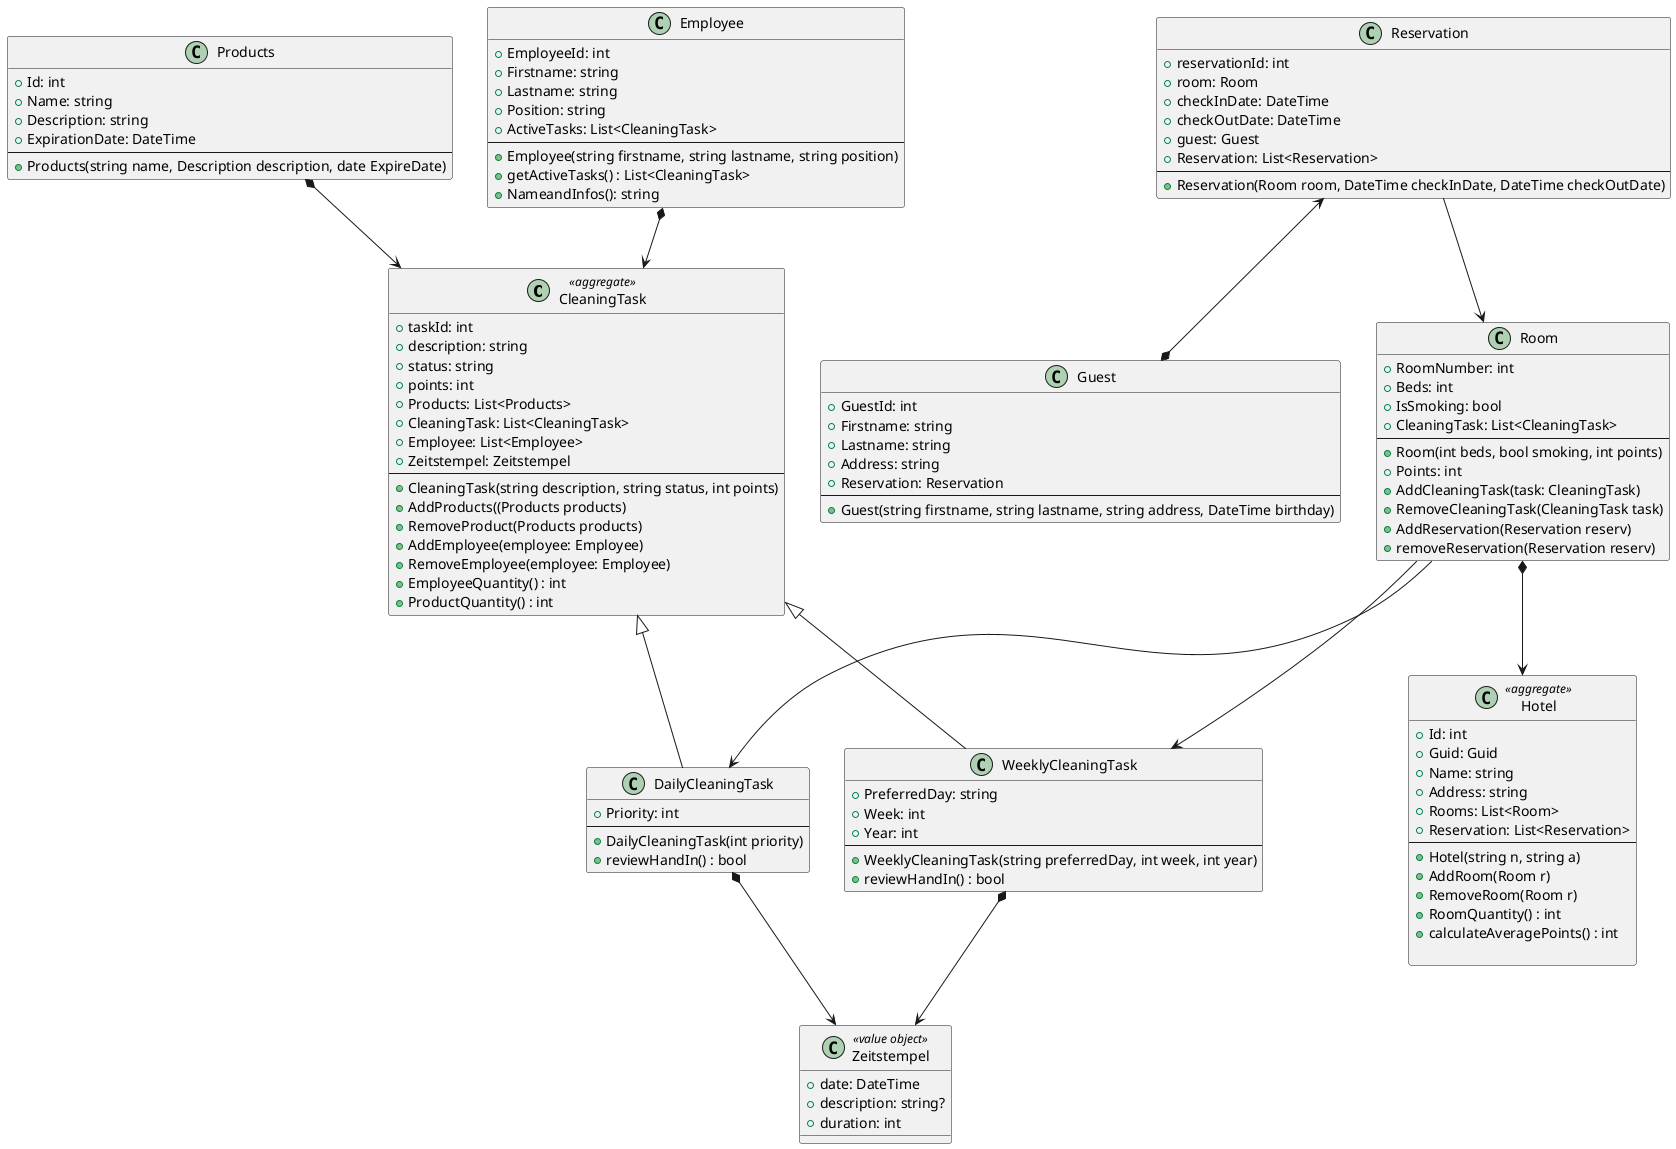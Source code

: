 @startuml

class CleaningTask <<aggregate>> {
  +taskId: int
  +description: string
  +status: string
  +points: int
  +Products: List<Products>
  +CleaningTask: List<CleaningTask>
  +Employee: List<Employee>
  +Zeitstempel: Zeitstempel
  --
  +CleaningTask(string description, string status, int points)
  +AddProducts((Products products)
  +RemoveProduct(Products products) 
  +AddEmployee(employee: Employee)
  +RemoveEmployee(employee: Employee)
  +EmployeeQuantity() : int 
  +ProductQuantity() : int
}

class DailyCleaningTask extends CleaningTask {
  +Priority: int
  --
  +DailyCleaningTask(int priority)
  +reviewHandIn() : bool
}

class WeeklyCleaningTask extends CleaningTask {
  +PreferredDay: string
  +Week: int
  +Year: int
  --
  +WeeklyCleaningTask(string preferredDay, int week, int year)
  +reviewHandIn() : bool
}

class Employee {
  +EmployeeId: int
  +Firstname: string
  +Lastname: string
  +Position: string
  +ActiveTasks: List<CleaningTask>
  --
  +Employee(string firstname, string lastname, string position)
  +getActiveTasks() : List<CleaningTask>
  +NameandInfos(): string 
}

class Zeitstempel <<value object>>{
    +date: DateTime
    +description: string?
    +duration: int
}


class Products {
  + Id: int
  + Name: string
  + Description: string
  + ExpirationDate: DateTime
  --
  + Products(string name, Description description, date ExpireDate)
}

class Room {
  +RoomNumber: int
  +Beds: int
  +IsSmoking: bool
  +CleaningTask: List<CleaningTask>
  --
  +Room(int beds, bool smoking, int points)
  +Points: int
  +AddCleaningTask(task: CleaningTask)
  +RemoveCleaningTask(CleaningTask task)
  +AddReservation(Reservation reserv)
  +removeReservation(Reservation reserv)
}

class Hotel <<aggregate>> {
  +Id: int
  +Guid: Guid
  +Name: string
  +Address: string
  +Rooms: List<Room>
  +Reservation: List<Reservation>
  --
  +Hotel(string n, string a)
  +AddRoom(Room r)
  +RemoveRoom(Room r)
  +RoomQuantity() : int
  +calculateAveragePoints() : int
  
}

class Guest {
  +GuestId: int
  +Firstname: string
  +Lastname: string
  +Address: string
  +Reservation: Reservation
  --
  +Guest(string firstname, string lastname, string address, DateTime birthday)
}

class Reservation {
  +reservationId: int
  +room: Room
  +checkInDate: DateTime
  +checkOutDate: DateTime
  +guest: Guest
  +Reservation: List<Reservation>
  --
  +Reservation(Room room, DateTime checkInDate, DateTime checkOutDate)
}

DailyCleaningTask *--> Zeitstempel
WeeklyCleaningTask *--> Zeitstempel

Employee *--> CleaningTask
Room --> DailyCleaningTask
Room --> WeeklyCleaningTask
Room *--> Hotel
Reservation <--* Guest
Reservation --> Room
Products *--> CleaningTask

@enduml